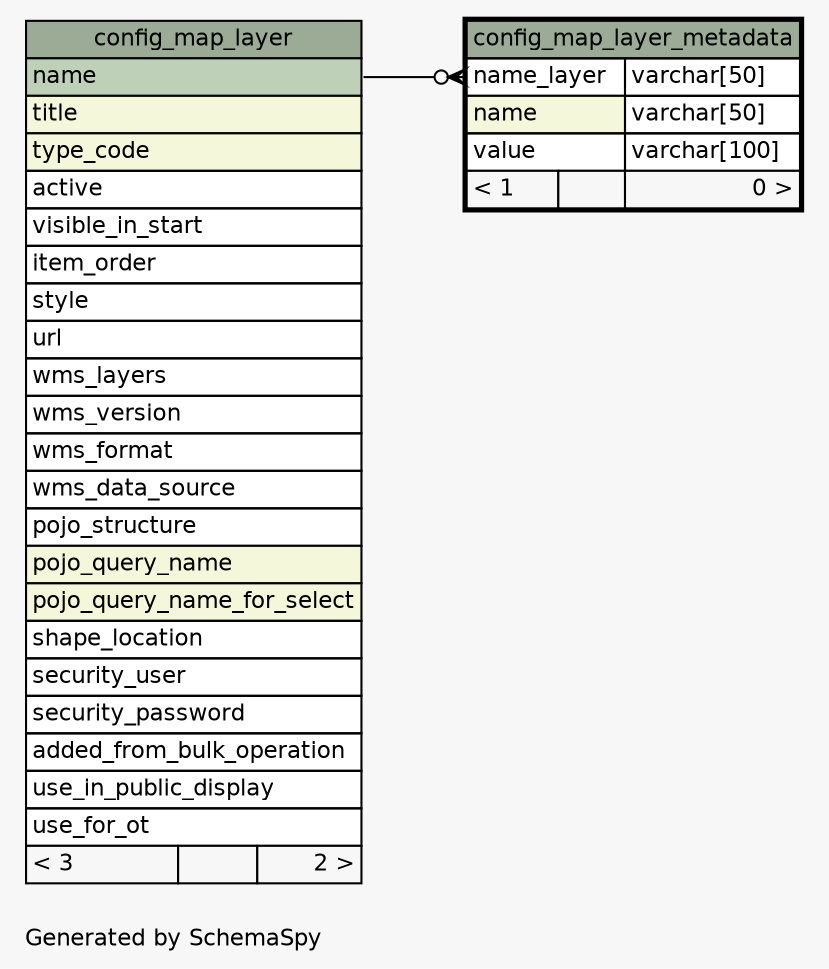// dot 2.36.0 on Windows 7 6.1
// SchemaSpy rev 590
digraph "oneDegreeRelationshipsDiagram" {
  graph [
    rankdir="RL"
    bgcolor="#f7f7f7"
    label="\nGenerated by SchemaSpy"
    labeljust="l"
    nodesep="0.18"
    ranksep="0.46"
    fontname="Helvetica"
    fontsize="11"
  ];
  node [
    fontname="Helvetica"
    fontsize="11"
    shape="plaintext"
  ];
  edge [
    arrowsize="0.8"
  ];
  "config_map_layer_metadata":"name_layer":w -> "config_map_layer":"name":e [arrowhead=none dir=back arrowtail=crowodot];
  "config_map_layer" [
    label=<
    <TABLE BORDER="0" CELLBORDER="1" CELLSPACING="0" BGCOLOR="#ffffff">
      <TR><TD COLSPAN="3" BGCOLOR="#9bab96" ALIGN="CENTER">config_map_layer</TD></TR>
      <TR><TD PORT="name" COLSPAN="3" BGCOLOR="#bed1b8" ALIGN="LEFT">name</TD></TR>
      <TR><TD PORT="title" COLSPAN="3" BGCOLOR="#f4f7da" ALIGN="LEFT">title</TD></TR>
      <TR><TD PORT="type_code" COLSPAN="3" BGCOLOR="#f4f7da" ALIGN="LEFT">type_code</TD></TR>
      <TR><TD PORT="active" COLSPAN="3" ALIGN="LEFT">active</TD></TR>
      <TR><TD PORT="visible_in_start" COLSPAN="3" ALIGN="LEFT">visible_in_start</TD></TR>
      <TR><TD PORT="item_order" COLSPAN="3" ALIGN="LEFT">item_order</TD></TR>
      <TR><TD PORT="style" COLSPAN="3" ALIGN="LEFT">style</TD></TR>
      <TR><TD PORT="url" COLSPAN="3" ALIGN="LEFT">url</TD></TR>
      <TR><TD PORT="wms_layers" COLSPAN="3" ALIGN="LEFT">wms_layers</TD></TR>
      <TR><TD PORT="wms_version" COLSPAN="3" ALIGN="LEFT">wms_version</TD></TR>
      <TR><TD PORT="wms_format" COLSPAN="3" ALIGN="LEFT">wms_format</TD></TR>
      <TR><TD PORT="wms_data_source" COLSPAN="3" ALIGN="LEFT">wms_data_source</TD></TR>
      <TR><TD PORT="pojo_structure" COLSPAN="3" ALIGN="LEFT">pojo_structure</TD></TR>
      <TR><TD PORT="pojo_query_name" COLSPAN="3" BGCOLOR="#f4f7da" ALIGN="LEFT">pojo_query_name</TD></TR>
      <TR><TD PORT="pojo_query_name_for_select" COLSPAN="3" BGCOLOR="#f4f7da" ALIGN="LEFT">pojo_query_name_for_select</TD></TR>
      <TR><TD PORT="shape_location" COLSPAN="3" ALIGN="LEFT">shape_location</TD></TR>
      <TR><TD PORT="security_user" COLSPAN="3" ALIGN="LEFT">security_user</TD></TR>
      <TR><TD PORT="security_password" COLSPAN="3" ALIGN="LEFT">security_password</TD></TR>
      <TR><TD PORT="added_from_bulk_operation" COLSPAN="3" ALIGN="LEFT">added_from_bulk_operation</TD></TR>
      <TR><TD PORT="use_in_public_display" COLSPAN="3" ALIGN="LEFT">use_in_public_display</TD></TR>
      <TR><TD PORT="use_for_ot" COLSPAN="3" ALIGN="LEFT">use_for_ot</TD></TR>
      <TR><TD ALIGN="LEFT" BGCOLOR="#f7f7f7">&lt; 3</TD><TD ALIGN="RIGHT" BGCOLOR="#f7f7f7">  </TD><TD ALIGN="RIGHT" BGCOLOR="#f7f7f7">2 &gt;</TD></TR>
    </TABLE>>
    URL="config_map_layer.html"
    tooltip="config_map_layer"
  ];
  "config_map_layer_metadata" [
    label=<
    <TABLE BORDER="2" CELLBORDER="1" CELLSPACING="0" BGCOLOR="#ffffff">
      <TR><TD COLSPAN="3" BGCOLOR="#9bab96" ALIGN="CENTER">config_map_layer_metadata</TD></TR>
      <TR><TD PORT="name_layer" COLSPAN="2" ALIGN="LEFT">name_layer</TD><TD PORT="name_layer.type" ALIGN="LEFT">varchar[50]</TD></TR>
      <TR><TD PORT="name" COLSPAN="2" BGCOLOR="#f4f7da" ALIGN="LEFT">name</TD><TD PORT="name.type" ALIGN="LEFT">varchar[50]</TD></TR>
      <TR><TD PORT="value" COLSPAN="2" ALIGN="LEFT">value</TD><TD PORT="value.type" ALIGN="LEFT">varchar[100]</TD></TR>
      <TR><TD ALIGN="LEFT" BGCOLOR="#f7f7f7">&lt; 1</TD><TD ALIGN="RIGHT" BGCOLOR="#f7f7f7">  </TD><TD ALIGN="RIGHT" BGCOLOR="#f7f7f7">0 &gt;</TD></TR>
    </TABLE>>
    URL="config_map_layer_metadata.html"
    tooltip="config_map_layer_metadata"
  ];
}
